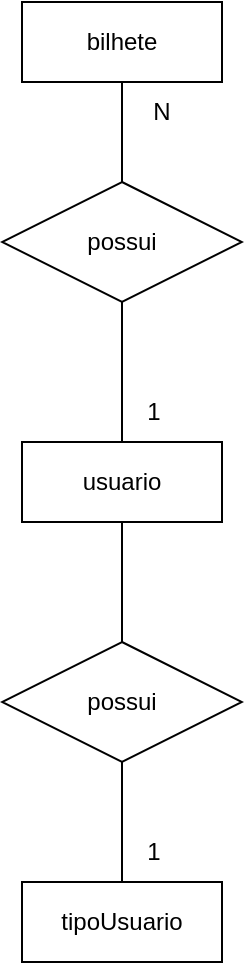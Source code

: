 <mxfile version="21.0.10" type="device" pages="2"><diagram name="conceitual" id="6sui4fll9Tj1mE2eYFAF"><mxGraphModel dx="880" dy="476" grid="1" gridSize="10" guides="1" tooltips="1" connect="1" arrows="1" fold="1" page="1" pageScale="1" pageWidth="827" pageHeight="1169" math="0" shadow="0"><root><mxCell id="0"/><mxCell id="1" parent="0"/><mxCell id="Gzhw5ZJVnnh8z6xHxVW2-18" value="bilhete" style="whiteSpace=wrap;html=1;align=center;" parent="1" vertex="1"><mxGeometry x="364" y="30" width="100" height="40" as="geometry"/></mxCell><mxCell id="Gzhw5ZJVnnh8z6xHxVW2-19" value="possui" style="shape=rhombus;perimeter=rhombusPerimeter;whiteSpace=wrap;html=1;align=center;" parent="1" vertex="1"><mxGeometry x="354" y="120" width="120" height="60" as="geometry"/></mxCell><mxCell id="Gzhw5ZJVnnh8z6xHxVW2-22" value="" style="endArrow=none;html=1;rounded=0;exitX=0.5;exitY=1;exitDx=0;exitDy=0;" parent="1" source="Gzhw5ZJVnnh8z6xHxVW2-18" target="Gzhw5ZJVnnh8z6xHxVW2-19" edge="1"><mxGeometry relative="1" as="geometry"><mxPoint x="320" y="220" as="sourcePoint"/><mxPoint x="480" y="220" as="targetPoint"/></mxGeometry></mxCell><mxCell id="Gzhw5ZJVnnh8z6xHxVW2-32" style="edgeStyle=orthogonalEdgeStyle;rounded=0;orthogonalLoop=1;jettySize=auto;html=1;exitX=0.5;exitY=1;exitDx=0;exitDy=0;endArrow=none;endFill=0;" parent="1" source="Gzhw5ZJVnnh8z6xHxVW2-23" target="Gzhw5ZJVnnh8z6xHxVW2-31" edge="1"><mxGeometry relative="1" as="geometry"/></mxCell><mxCell id="Gzhw5ZJVnnh8z6xHxVW2-23" value="usuario" style="whiteSpace=wrap;html=1;align=center;" parent="1" vertex="1"><mxGeometry x="364" y="250" width="100" height="40" as="geometry"/></mxCell><mxCell id="Gzhw5ZJVnnh8z6xHxVW2-24" value="" style="endArrow=none;html=1;rounded=0;entryX=0.5;entryY=0;entryDx=0;entryDy=0;exitX=0.5;exitY=1;exitDx=0;exitDy=0;" parent="1" source="Gzhw5ZJVnnh8z6xHxVW2-19" target="Gzhw5ZJVnnh8z6xHxVW2-23" edge="1"><mxGeometry relative="1" as="geometry"><mxPoint x="410" y="190" as="sourcePoint"/><mxPoint x="480" y="220" as="targetPoint"/></mxGeometry></mxCell><mxCell id="Gzhw5ZJVnnh8z6xHxVW2-29" value="N" style="text;html=1;strokeColor=none;fillColor=none;align=center;verticalAlign=middle;whiteSpace=wrap;rounded=0;" parent="1" vertex="1"><mxGeometry x="404" y="70" width="60" height="30" as="geometry"/></mxCell><mxCell id="Gzhw5ZJVnnh8z6xHxVW2-30" value="1" style="text;html=1;strokeColor=none;fillColor=none;align=center;verticalAlign=middle;whiteSpace=wrap;rounded=0;" parent="1" vertex="1"><mxGeometry x="400" y="220" width="60" height="30" as="geometry"/></mxCell><mxCell id="Gzhw5ZJVnnh8z6xHxVW2-35" value="" style="edgeStyle=orthogonalEdgeStyle;rounded=0;orthogonalLoop=1;jettySize=auto;html=1;endArrow=none;endFill=0;" parent="1" source="Gzhw5ZJVnnh8z6xHxVW2-31" target="Gzhw5ZJVnnh8z6xHxVW2-34" edge="1"><mxGeometry relative="1" as="geometry"/></mxCell><mxCell id="Gzhw5ZJVnnh8z6xHxVW2-31" value="possui" style="shape=rhombus;perimeter=rhombusPerimeter;whiteSpace=wrap;html=1;align=center;" parent="1" vertex="1"><mxGeometry x="354" y="350" width="120" height="60" as="geometry"/></mxCell><mxCell id="Gzhw5ZJVnnh8z6xHxVW2-34" value="tipoUsuario" style="whiteSpace=wrap;html=1;align=center;" parent="1" vertex="1"><mxGeometry x="364" y="470" width="100" height="40" as="geometry"/></mxCell><mxCell id="Gzhw5ZJVnnh8z6xHxVW2-36" value="1" style="text;html=1;strokeColor=none;fillColor=none;align=center;verticalAlign=middle;whiteSpace=wrap;rounded=0;" parent="1" vertex="1"><mxGeometry x="400" y="440" width="60" height="30" as="geometry"/></mxCell></root></mxGraphModel></diagram><diagram id="-ZUXoguDhVVgTcml-D29" name="logico"><mxGraphModel dx="880" dy="476" grid="1" gridSize="10" guides="1" tooltips="1" connect="1" arrows="1" fold="1" page="1" pageScale="1" pageWidth="827" pageHeight="1169" math="0" shadow="0"><root><mxCell id="0"/><mxCell id="1" parent="0"/><mxCell id="L9UwSNs1lKPCDSrKrAyH-1" value="usuário" style="shape=table;startSize=30;container=1;collapsible=1;childLayout=tableLayout;fixedRows=1;rowLines=0;fontStyle=1;align=center;resizeLast=1;html=1;" parent="1" vertex="1"><mxGeometry x="70" y="40" width="180" height="180" as="geometry"/></mxCell><mxCell id="L9UwSNs1lKPCDSrKrAyH-2" value="" style="shape=tableRow;horizontal=0;startSize=0;swimlaneHead=0;swimlaneBody=0;fillColor=none;collapsible=0;dropTarget=0;points=[[0,0.5],[1,0.5]];portConstraint=eastwest;top=0;left=0;right=0;bottom=1;" parent="L9UwSNs1lKPCDSrKrAyH-1" vertex="1"><mxGeometry y="30" width="180" height="30" as="geometry"/></mxCell><mxCell id="L9UwSNs1lKPCDSrKrAyH-3" value="PK" style="shape=partialRectangle;connectable=0;fillColor=none;top=0;left=0;bottom=0;right=0;fontStyle=1;overflow=hidden;whiteSpace=wrap;html=1;" parent="L9UwSNs1lKPCDSrKrAyH-2" vertex="1"><mxGeometry width="30" height="30" as="geometry"><mxRectangle width="30" height="30" as="alternateBounds"/></mxGeometry></mxCell><mxCell id="L9UwSNs1lKPCDSrKrAyH-4" value="cpf varchar(12)" style="shape=partialRectangle;connectable=0;fillColor=none;top=0;left=0;bottom=0;right=0;align=left;spacingLeft=6;fontStyle=5;overflow=hidden;whiteSpace=wrap;html=1;" parent="L9UwSNs1lKPCDSrKrAyH-2" vertex="1"><mxGeometry x="30" width="150" height="30" as="geometry"><mxRectangle width="150" height="30" as="alternateBounds"/></mxGeometry></mxCell><mxCell id="L9UwSNs1lKPCDSrKrAyH-27" value="" style="shape=tableRow;horizontal=0;startSize=0;swimlaneHead=0;swimlaneBody=0;fillColor=none;collapsible=0;dropTarget=0;points=[[0,0.5],[1,0.5]];portConstraint=eastwest;top=0;left=0;right=0;bottom=1;" parent="L9UwSNs1lKPCDSrKrAyH-1" vertex="1"><mxGeometry y="60" width="180" height="30" as="geometry"/></mxCell><mxCell id="L9UwSNs1lKPCDSrKrAyH-28" value="PK" style="shape=partialRectangle;connectable=0;fillColor=none;top=0;left=0;bottom=0;right=0;fontStyle=1;overflow=hidden;whiteSpace=wrap;html=1;" parent="L9UwSNs1lKPCDSrKrAyH-27" vertex="1"><mxGeometry width="30" height="30" as="geometry"><mxRectangle width="30" height="30" as="alternateBounds"/></mxGeometry></mxCell><mxCell id="L9UwSNs1lKPCDSrKrAyH-29" value="cpf varchar(12)" style="shape=partialRectangle;connectable=0;fillColor=none;top=0;left=0;bottom=0;right=0;align=left;spacingLeft=6;fontStyle=5;overflow=hidden;whiteSpace=wrap;html=1;" parent="L9UwSNs1lKPCDSrKrAyH-27" vertex="1"><mxGeometry x="30" width="150" height="30" as="geometry"><mxRectangle width="150" height="30" as="alternateBounds"/></mxGeometry></mxCell><mxCell id="L9UwSNs1lKPCDSrKrAyH-5" value="" style="shape=tableRow;horizontal=0;startSize=0;swimlaneHead=0;swimlaneBody=0;fillColor=none;collapsible=0;dropTarget=0;points=[[0,0.5],[1,0.5]];portConstraint=eastwest;top=0;left=0;right=0;bottom=0;" parent="L9UwSNs1lKPCDSrKrAyH-1" vertex="1"><mxGeometry y="90" width="180" height="30" as="geometry"/></mxCell><mxCell id="L9UwSNs1lKPCDSrKrAyH-6" value="" style="shape=partialRectangle;connectable=0;fillColor=none;top=0;left=0;bottom=0;right=0;editable=1;overflow=hidden;whiteSpace=wrap;html=1;" parent="L9UwSNs1lKPCDSrKrAyH-5" vertex="1"><mxGeometry width="30" height="30" as="geometry"><mxRectangle width="30" height="30" as="alternateBounds"/></mxGeometry></mxCell><mxCell id="L9UwSNs1lKPCDSrKrAyH-7" value="nome varchar(45)" style="shape=partialRectangle;connectable=0;fillColor=none;top=0;left=0;bottom=0;right=0;align=left;spacingLeft=6;overflow=hidden;whiteSpace=wrap;html=1;" parent="L9UwSNs1lKPCDSrKrAyH-5" vertex="1"><mxGeometry x="30" width="150" height="30" as="geometry"><mxRectangle width="150" height="30" as="alternateBounds"/></mxGeometry></mxCell><mxCell id="L9UwSNs1lKPCDSrKrAyH-8" value="" style="shape=tableRow;horizontal=0;startSize=0;swimlaneHead=0;swimlaneBody=0;fillColor=none;collapsible=0;dropTarget=0;points=[[0,0.5],[1,0.5]];portConstraint=eastwest;top=0;left=0;right=0;bottom=0;" parent="L9UwSNs1lKPCDSrKrAyH-1" vertex="1"><mxGeometry y="120" width="180" height="30" as="geometry"/></mxCell><mxCell id="L9UwSNs1lKPCDSrKrAyH-9" value="" style="shape=partialRectangle;connectable=0;fillColor=none;top=0;left=0;bottom=0;right=0;editable=1;overflow=hidden;whiteSpace=wrap;html=1;" parent="L9UwSNs1lKPCDSrKrAyH-8" vertex="1"><mxGeometry width="30" height="30" as="geometry"><mxRectangle width="30" height="30" as="alternateBounds"/></mxGeometry></mxCell><mxCell id="L9UwSNs1lKPCDSrKrAyH-10" value="email varchar(70)" style="shape=partialRectangle;connectable=0;fillColor=none;top=0;left=0;bottom=0;right=0;align=left;spacingLeft=6;overflow=hidden;whiteSpace=wrap;html=1;" parent="L9UwSNs1lKPCDSrKrAyH-8" vertex="1"><mxGeometry x="30" width="150" height="30" as="geometry"><mxRectangle width="150" height="30" as="alternateBounds"/></mxGeometry></mxCell><mxCell id="L9UwSNs1lKPCDSrKrAyH-11" value="" style="shape=tableRow;horizontal=0;startSize=0;swimlaneHead=0;swimlaneBody=0;fillColor=none;collapsible=0;dropTarget=0;points=[[0,0.5],[1,0.5]];portConstraint=eastwest;top=0;left=0;right=0;bottom=0;" parent="L9UwSNs1lKPCDSrKrAyH-1" vertex="1"><mxGeometry y="150" width="180" height="30" as="geometry"/></mxCell><mxCell id="L9UwSNs1lKPCDSrKrAyH-12" value="" style="shape=partialRectangle;connectable=0;fillColor=none;top=0;left=0;bottom=0;right=0;editable=1;overflow=hidden;whiteSpace=wrap;html=1;" parent="L9UwSNs1lKPCDSrKrAyH-11" vertex="1"><mxGeometry width="30" height="30" as="geometry"><mxRectangle width="30" height="30" as="alternateBounds"/></mxGeometry></mxCell><mxCell id="L9UwSNs1lKPCDSrKrAyH-13" value="telefone varchar(12)" style="shape=partialRectangle;connectable=0;fillColor=none;top=0;left=0;bottom=0;right=0;align=left;spacingLeft=6;overflow=hidden;whiteSpace=wrap;html=1;" parent="L9UwSNs1lKPCDSrKrAyH-11" vertex="1"><mxGeometry x="30" width="150" height="30" as="geometry"><mxRectangle width="150" height="30" as="alternateBounds"/></mxGeometry></mxCell><mxCell id="L9UwSNs1lKPCDSrKrAyH-59" value="Table" style="shape=table;startSize=30;container=1;collapsible=1;childLayout=tableLayout;fixedRows=1;rowLines=0;fontStyle=1;align=center;resizeLast=1;html=1;whiteSpace=wrap;" parent="1" vertex="1"><mxGeometry x="380" y="50" width="180" height="150" as="geometry"/></mxCell><mxCell id="L9UwSNs1lKPCDSrKrAyH-60" value="" style="shape=tableRow;horizontal=0;startSize=0;swimlaneHead=0;swimlaneBody=0;fillColor=none;collapsible=0;dropTarget=0;points=[[0,0.5],[1,0.5]];portConstraint=eastwest;top=0;left=0;right=0;bottom=0;html=1;" parent="L9UwSNs1lKPCDSrKrAyH-59" vertex="1"><mxGeometry y="30" width="180" height="20" as="geometry"/></mxCell><mxCell id="L9UwSNs1lKPCDSrKrAyH-61" value="PK" style="shape=partialRectangle;connectable=0;fillColor=none;top=0;left=0;bottom=0;right=0;fontStyle=1;overflow=hidden;html=1;whiteSpace=wrap;" parent="L9UwSNs1lKPCDSrKrAyH-60" vertex="1"><mxGeometry width="60" height="20" as="geometry"><mxRectangle width="60" height="20" as="alternateBounds"/></mxGeometry></mxCell><mxCell id="L9UwSNs1lKPCDSrKrAyH-62" value="codigoDoBilhete" style="shape=partialRectangle;connectable=0;fillColor=none;top=0;left=0;bottom=0;right=0;align=left;spacingLeft=6;fontStyle=5;overflow=hidden;html=1;whiteSpace=wrap;" parent="L9UwSNs1lKPCDSrKrAyH-60" vertex="1"><mxGeometry x="60" width="120" height="20" as="geometry"><mxRectangle width="120" height="20" as="alternateBounds"/></mxGeometry></mxCell><mxCell id="L9UwSNs1lKPCDSrKrAyH-63" value="" style="shape=tableRow;horizontal=0;startSize=0;swimlaneHead=0;swimlaneBody=0;fillColor=none;collapsible=0;dropTarget=0;points=[[0,0.5],[1,0.5]];portConstraint=eastwest;top=0;left=0;right=0;bottom=1;html=1;" parent="L9UwSNs1lKPCDSrKrAyH-59" vertex="1"><mxGeometry y="50" width="180" height="40" as="geometry"/></mxCell><mxCell id="L9UwSNs1lKPCDSrKrAyH-64" value="FK" style="shape=partialRectangle;connectable=0;fillColor=none;top=0;left=0;bottom=0;right=0;fontStyle=1;overflow=hidden;html=1;whiteSpace=wrap;" parent="L9UwSNs1lKPCDSrKrAyH-63" vertex="1"><mxGeometry width="60" height="40" as="geometry"><mxRectangle width="60" height="40" as="alternateBounds"/></mxGeometry></mxCell><mxCell id="L9UwSNs1lKPCDSrKrAyH-65" value="cpf varchar(12)" style="shape=partialRectangle;connectable=0;fillColor=none;top=0;left=0;bottom=0;right=0;align=left;spacingLeft=6;fontStyle=5;overflow=hidden;html=1;whiteSpace=wrap;" parent="L9UwSNs1lKPCDSrKrAyH-63" vertex="1"><mxGeometry x="60" width="120" height="40" as="geometry"><mxRectangle width="120" height="40" as="alternateBounds"/></mxGeometry></mxCell><mxCell id="L9UwSNs1lKPCDSrKrAyH-66" value="" style="shape=tableRow;horizontal=0;startSize=0;swimlaneHead=0;swimlaneBody=0;fillColor=none;collapsible=0;dropTarget=0;points=[[0,0.5],[1,0.5]];portConstraint=eastwest;top=0;left=0;right=0;bottom=0;html=1;" parent="L9UwSNs1lKPCDSrKrAyH-59" vertex="1"><mxGeometry y="90" width="180" height="30" as="geometry"/></mxCell><mxCell id="L9UwSNs1lKPCDSrKrAyH-67" value="" style="shape=partialRectangle;connectable=0;fillColor=none;top=0;left=0;bottom=0;right=0;editable=1;overflow=hidden;html=1;whiteSpace=wrap;" parent="L9UwSNs1lKPCDSrKrAyH-66" vertex="1"><mxGeometry width="60" height="30" as="geometry"><mxRectangle width="60" height="30" as="alternateBounds"/></mxGeometry></mxCell><mxCell id="L9UwSNs1lKPCDSrKrAyH-68" value="saldo numeric(12,2)" style="shape=partialRectangle;connectable=0;fillColor=none;top=0;left=0;bottom=0;right=0;align=left;spacingLeft=6;overflow=hidden;html=1;whiteSpace=wrap;" parent="L9UwSNs1lKPCDSrKrAyH-66" vertex="1"><mxGeometry x="60" width="120" height="30" as="geometry"><mxRectangle width="120" height="30" as="alternateBounds"/></mxGeometry></mxCell><mxCell id="L9UwSNs1lKPCDSrKrAyH-69" value="" style="shape=tableRow;horizontal=0;startSize=0;swimlaneHead=0;swimlaneBody=0;fillColor=none;collapsible=0;dropTarget=0;points=[[0,0.5],[1,0.5]];portConstraint=eastwest;top=0;left=0;right=0;bottom=0;html=1;" parent="L9UwSNs1lKPCDSrKrAyH-59" vertex="1"><mxGeometry y="120" width="180" height="30" as="geometry"/></mxCell><mxCell id="L9UwSNs1lKPCDSrKrAyH-70" value="" style="shape=partialRectangle;connectable=0;fillColor=none;top=0;left=0;bottom=0;right=0;editable=1;overflow=hidden;html=1;whiteSpace=wrap;" parent="L9UwSNs1lKPCDSrKrAyH-69" vertex="1"><mxGeometry width="60" height="30" as="geometry"><mxRectangle width="60" height="30" as="alternateBounds"/></mxGeometry></mxCell><mxCell id="L9UwSNs1lKPCDSrKrAyH-71" value="cota int" style="shape=partialRectangle;connectable=0;fillColor=none;top=0;left=0;bottom=0;right=0;align=left;spacingLeft=6;overflow=hidden;html=1;whiteSpace=wrap;" parent="L9UwSNs1lKPCDSrKrAyH-69" vertex="1"><mxGeometry x="60" width="120" height="30" as="geometry"><mxRectangle width="120" height="30" as="alternateBounds"/></mxGeometry></mxCell><mxCell id="L9UwSNs1lKPCDSrKrAyH-72" value="" style="edgeStyle=entityRelationEdgeStyle;fontSize=12;html=1;endArrow=ERmany;rounded=0;exitX=1.011;exitY=-0.133;exitDx=0;exitDy=0;exitPerimeter=0;" parent="1" source="L9UwSNs1lKPCDSrKrAyH-5" target="L9UwSNs1lKPCDSrKrAyH-63" edge="1"><mxGeometry width="100" height="100" relative="1" as="geometry"><mxPoint x="370" y="110" as="sourcePoint"/><mxPoint x="370" y="100" as="targetPoint"/></mxGeometry></mxCell><mxCell id="L9UwSNs1lKPCDSrKrAyH-86" value="tipoUsuario" style="shape=table;startSize=30;container=1;collapsible=1;childLayout=tableLayout;fixedRows=1;rowLines=0;fontStyle=1;align=center;resizeLast=1;html=1;" parent="1" vertex="1"><mxGeometry x="380" y="250" width="180" height="140" as="geometry"/></mxCell><mxCell id="L9UwSNs1lKPCDSrKrAyH-87" value="" style="shape=tableRow;horizontal=0;startSize=0;swimlaneHead=0;swimlaneBody=0;fillColor=none;collapsible=0;dropTarget=0;points=[[0,0.5],[1,0.5]];portConstraint=eastwest;top=0;left=0;right=0;bottom=1;" parent="L9UwSNs1lKPCDSrKrAyH-86" vertex="1"><mxGeometry y="30" width="180" height="30" as="geometry"/></mxCell><mxCell id="L9UwSNs1lKPCDSrKrAyH-88" value="PK" style="shape=partialRectangle;connectable=0;fillColor=none;top=0;left=0;bottom=0;right=0;fontStyle=1;overflow=hidden;whiteSpace=wrap;html=1;" parent="L9UwSNs1lKPCDSrKrAyH-87" vertex="1"><mxGeometry width="30" height="30" as="geometry"><mxRectangle width="30" height="30" as="alternateBounds"/></mxGeometry></mxCell><mxCell id="L9UwSNs1lKPCDSrKrAyH-89" value="codigo Tipo int" style="shape=partialRectangle;connectable=0;fillColor=none;top=0;left=0;bottom=0;right=0;align=left;spacingLeft=6;fontStyle=5;overflow=hidden;whiteSpace=wrap;html=1;" parent="L9UwSNs1lKPCDSrKrAyH-87" vertex="1"><mxGeometry x="30" width="150" height="30" as="geometry"><mxRectangle width="150" height="30" as="alternateBounds"/></mxGeometry></mxCell><mxCell id="L9UwSNs1lKPCDSrKrAyH-90" value="" style="shape=tableRow;horizontal=0;startSize=0;swimlaneHead=0;swimlaneBody=0;fillColor=none;collapsible=0;dropTarget=0;points=[[0,0.5],[1,0.5]];portConstraint=eastwest;top=0;left=0;right=0;bottom=0;" parent="L9UwSNs1lKPCDSrKrAyH-86" vertex="1"><mxGeometry y="60" width="180" height="30" as="geometry"/></mxCell><mxCell id="L9UwSNs1lKPCDSrKrAyH-91" value="" style="shape=partialRectangle;connectable=0;fillColor=none;top=0;left=0;bottom=0;right=0;editable=1;overflow=hidden;whiteSpace=wrap;html=1;" parent="L9UwSNs1lKPCDSrKrAyH-90" vertex="1"><mxGeometry width="30" height="30" as="geometry"><mxRectangle width="30" height="30" as="alternateBounds"/></mxGeometry></mxCell><mxCell id="L9UwSNs1lKPCDSrKrAyH-92" value="nome varchar(45)" style="shape=partialRectangle;connectable=0;fillColor=none;top=0;left=0;bottom=0;right=0;align=left;spacingLeft=6;overflow=hidden;whiteSpace=wrap;html=1;" parent="L9UwSNs1lKPCDSrKrAyH-90" vertex="1"><mxGeometry x="30" width="150" height="30" as="geometry"><mxRectangle width="150" height="30" as="alternateBounds"/></mxGeometry></mxCell><mxCell id="L9UwSNs1lKPCDSrKrAyH-96" value="" style="shape=tableRow;horizontal=0;startSize=0;swimlaneHead=0;swimlaneBody=0;fillColor=none;collapsible=0;dropTarget=0;points=[[0,0.5],[1,0.5]];portConstraint=eastwest;top=0;left=0;right=0;bottom=0;" parent="L9UwSNs1lKPCDSrKrAyH-86" vertex="1"><mxGeometry y="90" width="180" height="30" as="geometry"/></mxCell><mxCell id="L9UwSNs1lKPCDSrKrAyH-97" value="" style="shape=partialRectangle;connectable=0;fillColor=none;top=0;left=0;bottom=0;right=0;editable=1;overflow=hidden;whiteSpace=wrap;html=1;" parent="L9UwSNs1lKPCDSrKrAyH-96" vertex="1"><mxGeometry width="30" height="30" as="geometry"><mxRectangle width="30" height="30" as="alternateBounds"/></mxGeometry></mxCell><mxCell id="L9UwSNs1lKPCDSrKrAyH-98" value="" style="shape=partialRectangle;connectable=0;fillColor=none;top=0;left=0;bottom=0;right=0;align=left;spacingLeft=6;overflow=hidden;whiteSpace=wrap;html=1;strokeColor=default;shadow=0;" parent="L9UwSNs1lKPCDSrKrAyH-96" vertex="1"><mxGeometry x="30" width="150" height="30" as="geometry"><mxRectangle width="150" height="30" as="alternateBounds"/></mxGeometry></mxCell><mxCell id="L9UwSNs1lKPCDSrKrAyH-93" value="" style="shape=tableRow;horizontal=0;startSize=0;swimlaneHead=0;swimlaneBody=0;fillColor=none;collapsible=0;dropTarget=0;points=[[0,0.5],[1,0.5]];portConstraint=eastwest;top=0;left=0;right=0;bottom=0;" parent="L9UwSNs1lKPCDSrKrAyH-86" vertex="1"><mxGeometry y="120" width="180" height="20" as="geometry"/></mxCell><mxCell id="L9UwSNs1lKPCDSrKrAyH-94" value="" style="shape=partialRectangle;connectable=0;fillColor=none;top=0;left=0;bottom=0;right=0;editable=1;overflow=hidden;whiteSpace=wrap;html=1;" parent="L9UwSNs1lKPCDSrKrAyH-93" vertex="1"><mxGeometry width="30" height="20" as="geometry"><mxRectangle width="30" height="20" as="alternateBounds"/></mxGeometry></mxCell><mxCell id="L9UwSNs1lKPCDSrKrAyH-95" value="" style="shape=partialRectangle;connectable=0;fillColor=none;top=0;left=0;bottom=0;right=0;align=left;spacingLeft=6;overflow=hidden;whiteSpace=wrap;html=1;strokeColor=default;" parent="L9UwSNs1lKPCDSrKrAyH-93" vertex="1"><mxGeometry x="30" width="150" height="20" as="geometry"><mxRectangle width="150" height="20" as="alternateBounds"/></mxGeometry></mxCell><mxCell id="L9UwSNs1lKPCDSrKrAyH-101" value="" style="edgeStyle=entityRelationEdgeStyle;fontSize=12;html=1;endArrow=ERmany;rounded=0;fontFamily=Helvetica;fontColor=default;entryX=1;entryY=0.5;entryDx=0;entryDy=0;exitX=-0.011;exitY=0;exitDx=0;exitDy=0;exitPerimeter=0;" parent="1" source="L9UwSNs1lKPCDSrKrAyH-90" target="L9UwSNs1lKPCDSrKrAyH-8" edge="1"><mxGeometry width="100" height="100" relative="1" as="geometry"><mxPoint x="210" y="350" as="sourcePoint"/><mxPoint x="470" y="270" as="targetPoint"/></mxGeometry></mxCell></root></mxGraphModel></diagram></mxfile>